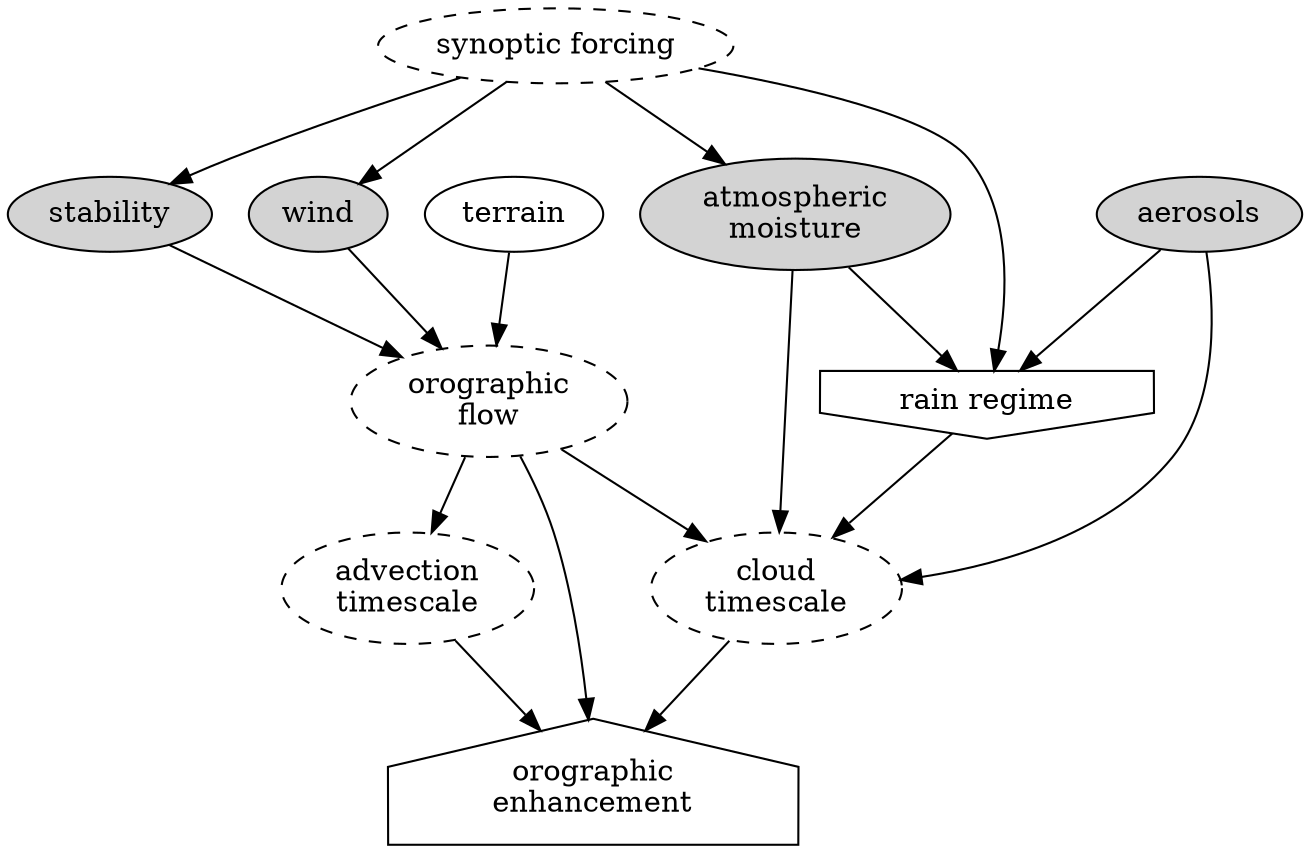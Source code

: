 digraph G {
	synopticForcing[label="synoptic forcing", style="dashed"];
	orographicFlow[label="orographic\nflow", style="dashed"];
	cloudTimescale[label="cloud\ntimescale", style="dashed"];
	advectionTimescale[label="advection\ntimescale", style="dashed"];
	rainRegime[label="rain regime", shape="invhouse"];
	orographicEnhancement[label="orographic\nenhancement", shape="house"];
	stability[label="stability", style="filled"];
	wind[label="wind", style="filled"];
	aerosols[label="aerosols", style="filled"];
	terrain[label="terrain"];
	columnWater[label="atmospheric\nmoisture", style="filled"];


	aerosols -> rainRegime;
	aerosols -> cloudTimescale;
	rainRegime -> cloudTimescale;
	synopticForcing -> rainRegime;
	synopticForcing -> stability;
	synopticForcing -> wind;
	synopticForcing -> columnWater;
	columnWater -> cloudTimescale;
	columnWater -> rainRegime;
	orographicFlow -> cloudTimescale;
	stability -> orographicFlow;
	wind -> orographicFlow;
	terrain -> orographicFlow;
	orographicFlow -> advectionTimescale;
        orographicFlow -> orographicEnhancement;
	cloudTimescale -> orographicEnhancement;
	advectionTimescale -> orographicEnhancement;


}
